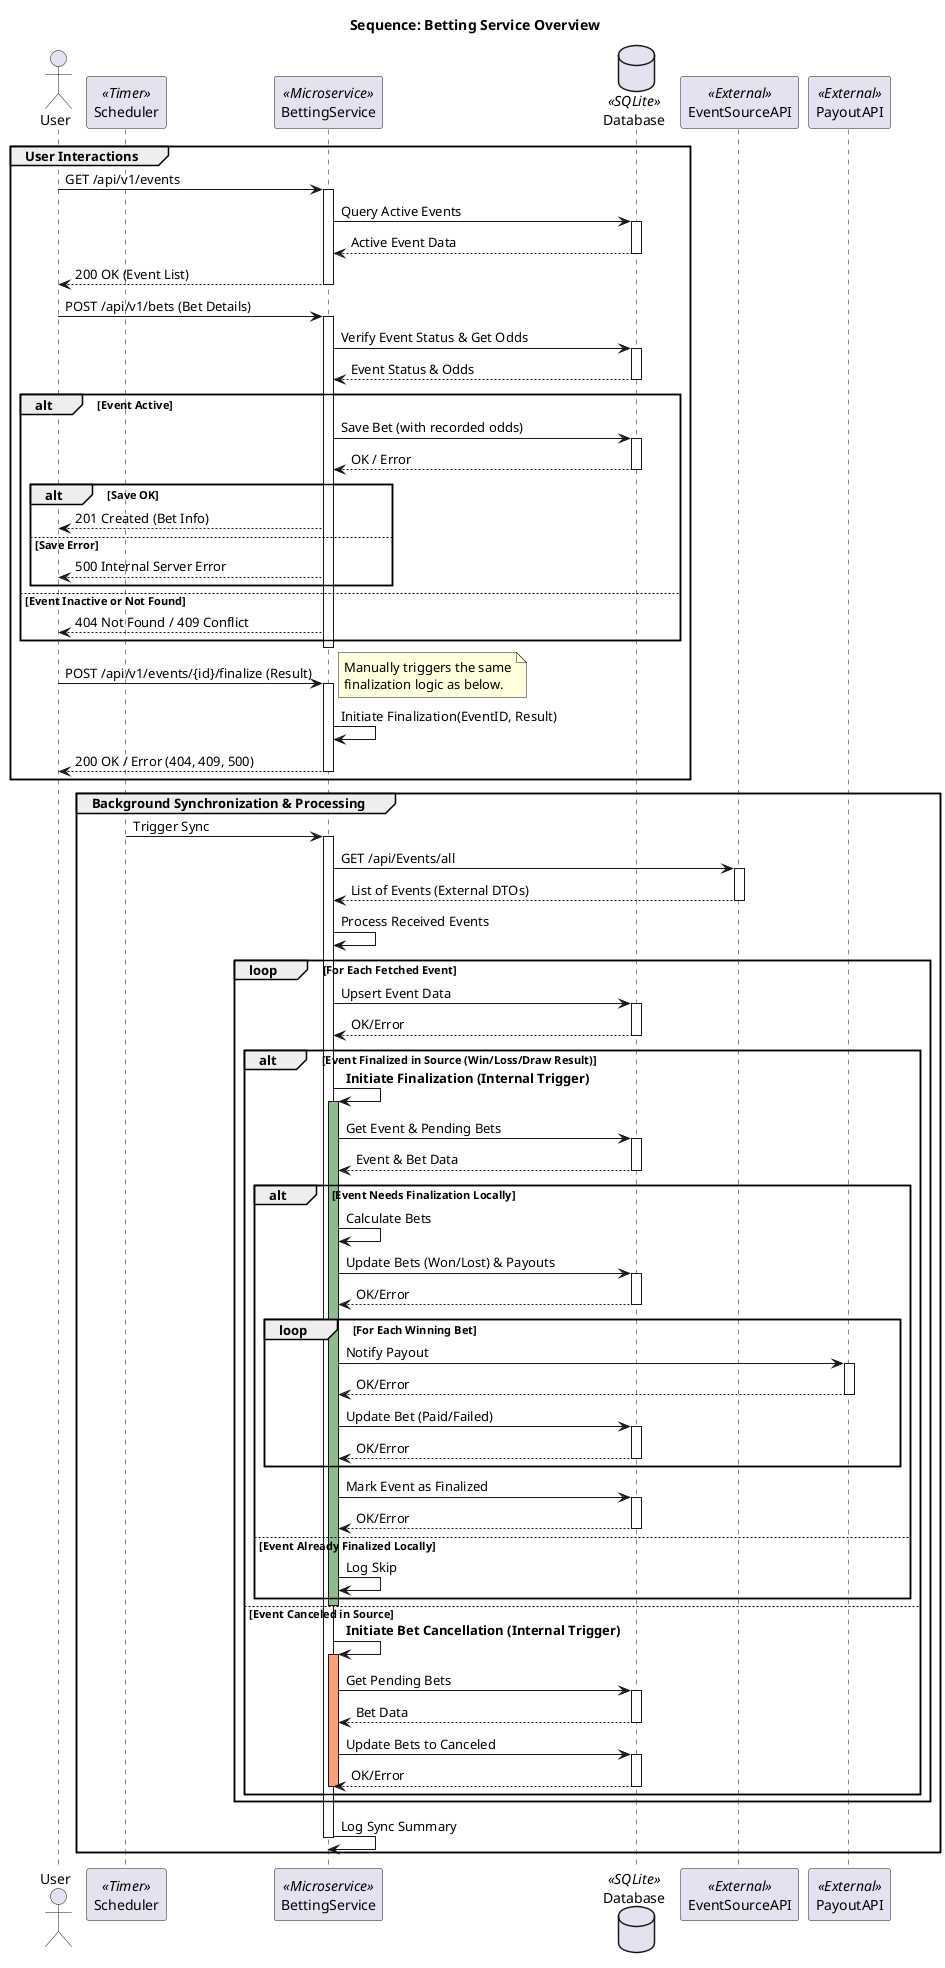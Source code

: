 @startuml Combined Microservice Overview

title Sequence: Betting Service Overview

actor User
participant Scheduler <<Timer>>
participant BettingService <<Microservice>>
database Database <<SQLite>>
participant EventSourceAPI <<External>>
participant PayoutAPI <<External>>

group User Interactions

    User -> BettingService: GET /api/v1/events
    activate BettingService
    BettingService -> Database: Query Active Events
    activate Database
    Database --> BettingService: Active Event Data
    deactivate Database
    BettingService --> User: 200 OK (Event List)
    deactivate BettingService

    User -> BettingService: POST /api/v1/bets (Bet Details)
    activate BettingService
    BettingService -> Database: Verify Event Status & Get Odds
    activate Database
    Database --> BettingService: Event Status & Odds
    deactivate Database
    alt Event Active
        BettingService -> Database: Save Bet (with recorded odds)
        activate Database
        Database --> BettingService: OK / Error
        deactivate Database
        alt Save OK
            BettingService --> User: 201 Created (Bet Info)
        else Save Error
            BettingService --> User: 500 Internal Server Error
        end alt
    else Event Inactive or Not Found
        BettingService --> User: 404 Not Found / 409 Conflict
    end alt
    deactivate BettingService

    User -> BettingService: POST /api/v1/events/{id}/finalize (Result)
    activate BettingService
    note right: Manually triggers the same\nfinalization logic as below.
    BettingService -> BettingService: Initiate Finalization(EventID, Result)
    ' Details skipped here for brevity, see below
    BettingService --> User: 200 OK / Error (404, 409, 500)
    deactivate BettingService

end group

group Background Synchronization & Processing

    Scheduler -> BettingService: Trigger Sync
    activate BettingService

    BettingService -> EventSourceAPI: GET /api/Events/all
    activate EventSourceAPI
    EventSourceAPI --> BettingService: List of Events (External DTOs)
    deactivate EventSourceAPI

    BettingService -> BettingService: Process Received Events
    loop For Each Fetched Event
        BettingService -> Database: Upsert Event Data
        activate Database
        Database --> BettingService: OK/Error
        deactivate Database

        alt Event Finalized in Source (Win/Loss/Draw Result)
            BettingService -> BettingService: **Initiate Finalization (Internal Trigger)**
            activate BettingService #DarkSeaGreen
                ' Check if already finalized locally (simplified)
                BettingService -> Database: Get Event & Pending Bets
                activate Database
                Database --> BettingService: Event & Bet Data
                deactivate Database
                alt Event Needs Finalization Locally
                    BettingService -> BettingService: Calculate Bets
                    BettingService -> Database: Update Bets (Won/Lost) & Payouts
                    activate Database
                    Database --> BettingService: OK/Error
                    deactivate Database
                    loop For Each Winning Bet
                        BettingService -> PayoutAPI: Notify Payout
                        activate PayoutAPI
                        PayoutAPI --> BettingService: OK/Error
                        deactivate PayoutAPI
                        BettingService -> Database: Update Bet (Paid/Failed)
                        activate Database
                        Database --> BettingService: OK/Error
                        deactivate Database
                    end loop
                    BettingService -> Database: Mark Event as Finalized
                    activate Database
                    Database --> BettingService: OK/Error
                    deactivate Database
                else Event Already Finalized Locally
                     BettingService -> BettingService: Log Skip
                end alt
            deactivate BettingService #DarkSeaGreen

        else Event Canceled in Source
             BettingService -> BettingService: **Initiate Bet Cancellation (Internal Trigger)**
             activate BettingService #LightSalmon
                BettingService -> Database: Get Pending Bets
                activate Database
                Database --> BettingService: Bet Data
                deactivate Database
                BettingService -> Database: Update Bets to Canceled
                activate Database
                Database --> BettingService: OK/Error
                deactivate Database
             deactivate BettingService #LightSalmon
        end alt
    end loop
    BettingService -> BettingService: Log Sync Summary
    deactivate BettingService

end group

@enduml